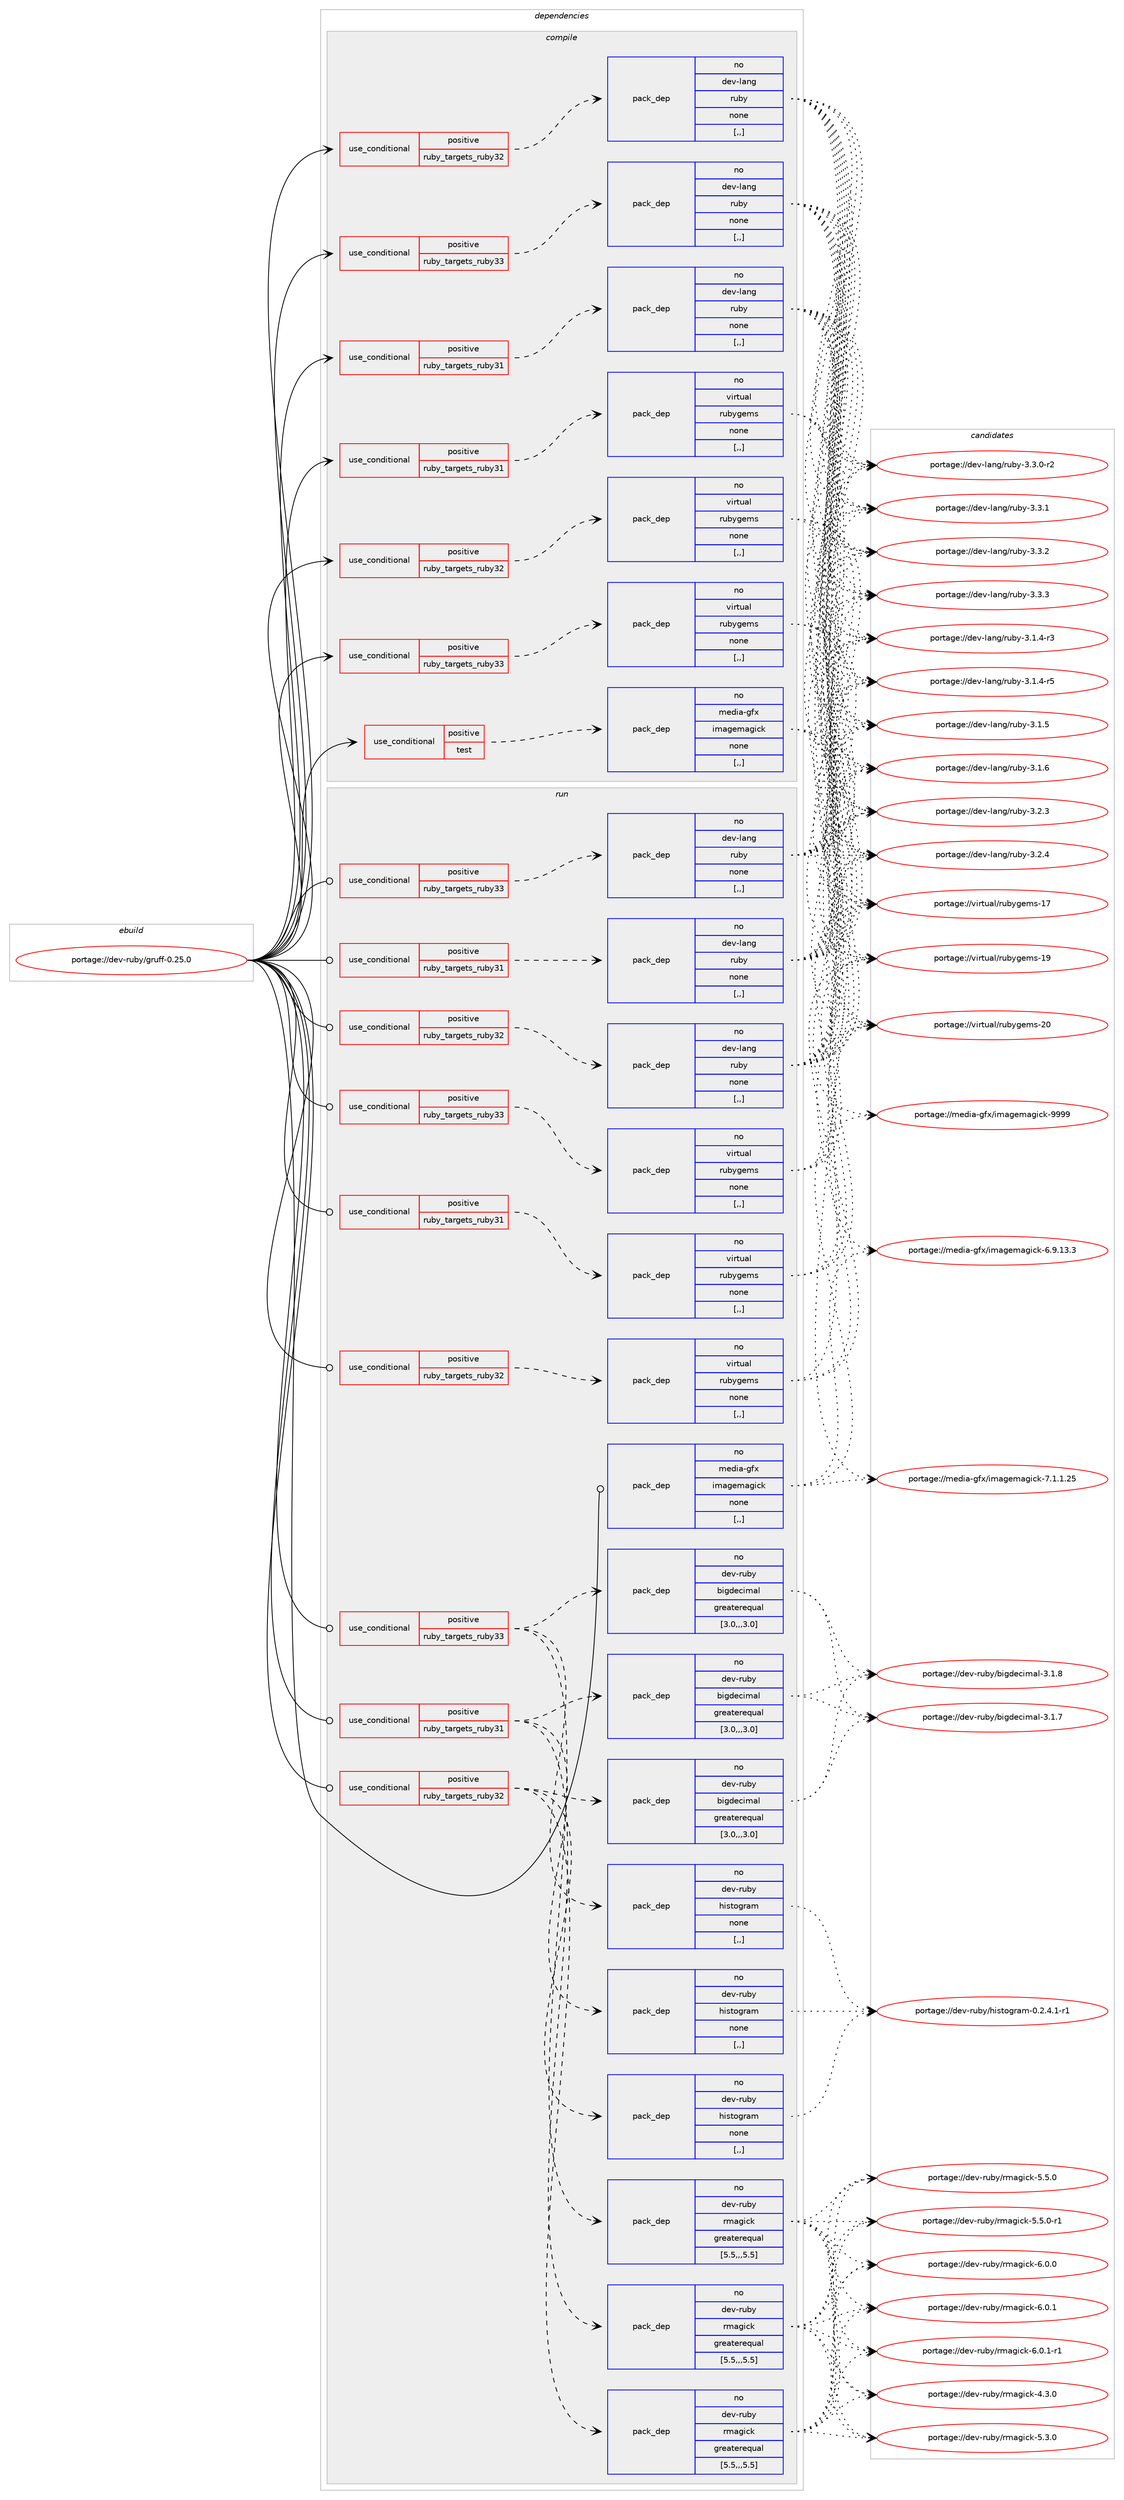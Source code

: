 digraph prolog {

# *************
# Graph options
# *************

newrank=true;
concentrate=true;
compound=true;
graph [rankdir=LR,fontname=Helvetica,fontsize=10,ranksep=1.5];#, ranksep=2.5, nodesep=0.2];
edge  [arrowhead=vee];
node  [fontname=Helvetica,fontsize=10];

# **********
# The ebuild
# **********

subgraph cluster_leftcol {
color=gray;
rank=same;
label=<<i>ebuild</i>>;
id [label="portage://dev-ruby/gruff-0.25.0", color=red, width=4, href="../dev-ruby/gruff-0.25.0.svg"];
}

# ****************
# The dependencies
# ****************

subgraph cluster_midcol {
color=gray;
label=<<i>dependencies</i>>;
subgraph cluster_compile {
fillcolor="#eeeeee";
style=filled;
label=<<i>compile</i>>;
subgraph cond47220 {
dependency181483 [label=<<TABLE BORDER="0" CELLBORDER="1" CELLSPACING="0" CELLPADDING="4"><TR><TD ROWSPAN="3" CELLPADDING="10">use_conditional</TD></TR><TR><TD>positive</TD></TR><TR><TD>ruby_targets_ruby31</TD></TR></TABLE>>, shape=none, color=red];
subgraph pack132966 {
dependency181484 [label=<<TABLE BORDER="0" CELLBORDER="1" CELLSPACING="0" CELLPADDING="4" WIDTH="220"><TR><TD ROWSPAN="6" CELLPADDING="30">pack_dep</TD></TR><TR><TD WIDTH="110">no</TD></TR><TR><TD>dev-lang</TD></TR><TR><TD>ruby</TD></TR><TR><TD>none</TD></TR><TR><TD>[,,]</TD></TR></TABLE>>, shape=none, color=blue];
}
dependency181483:e -> dependency181484:w [weight=20,style="dashed",arrowhead="vee"];
}
id:e -> dependency181483:w [weight=20,style="solid",arrowhead="vee"];
subgraph cond47221 {
dependency181485 [label=<<TABLE BORDER="0" CELLBORDER="1" CELLSPACING="0" CELLPADDING="4"><TR><TD ROWSPAN="3" CELLPADDING="10">use_conditional</TD></TR><TR><TD>positive</TD></TR><TR><TD>ruby_targets_ruby31</TD></TR></TABLE>>, shape=none, color=red];
subgraph pack132967 {
dependency181486 [label=<<TABLE BORDER="0" CELLBORDER="1" CELLSPACING="0" CELLPADDING="4" WIDTH="220"><TR><TD ROWSPAN="6" CELLPADDING="30">pack_dep</TD></TR><TR><TD WIDTH="110">no</TD></TR><TR><TD>virtual</TD></TR><TR><TD>rubygems</TD></TR><TR><TD>none</TD></TR><TR><TD>[,,]</TD></TR></TABLE>>, shape=none, color=blue];
}
dependency181485:e -> dependency181486:w [weight=20,style="dashed",arrowhead="vee"];
}
id:e -> dependency181485:w [weight=20,style="solid",arrowhead="vee"];
subgraph cond47222 {
dependency181487 [label=<<TABLE BORDER="0" CELLBORDER="1" CELLSPACING="0" CELLPADDING="4"><TR><TD ROWSPAN="3" CELLPADDING="10">use_conditional</TD></TR><TR><TD>positive</TD></TR><TR><TD>ruby_targets_ruby32</TD></TR></TABLE>>, shape=none, color=red];
subgraph pack132968 {
dependency181488 [label=<<TABLE BORDER="0" CELLBORDER="1" CELLSPACING="0" CELLPADDING="4" WIDTH="220"><TR><TD ROWSPAN="6" CELLPADDING="30">pack_dep</TD></TR><TR><TD WIDTH="110">no</TD></TR><TR><TD>dev-lang</TD></TR><TR><TD>ruby</TD></TR><TR><TD>none</TD></TR><TR><TD>[,,]</TD></TR></TABLE>>, shape=none, color=blue];
}
dependency181487:e -> dependency181488:w [weight=20,style="dashed",arrowhead="vee"];
}
id:e -> dependency181487:w [weight=20,style="solid",arrowhead="vee"];
subgraph cond47223 {
dependency181489 [label=<<TABLE BORDER="0" CELLBORDER="1" CELLSPACING="0" CELLPADDING="4"><TR><TD ROWSPAN="3" CELLPADDING="10">use_conditional</TD></TR><TR><TD>positive</TD></TR><TR><TD>ruby_targets_ruby32</TD></TR></TABLE>>, shape=none, color=red];
subgraph pack132969 {
dependency181490 [label=<<TABLE BORDER="0" CELLBORDER="1" CELLSPACING="0" CELLPADDING="4" WIDTH="220"><TR><TD ROWSPAN="6" CELLPADDING="30">pack_dep</TD></TR><TR><TD WIDTH="110">no</TD></TR><TR><TD>virtual</TD></TR><TR><TD>rubygems</TD></TR><TR><TD>none</TD></TR><TR><TD>[,,]</TD></TR></TABLE>>, shape=none, color=blue];
}
dependency181489:e -> dependency181490:w [weight=20,style="dashed",arrowhead="vee"];
}
id:e -> dependency181489:w [weight=20,style="solid",arrowhead="vee"];
subgraph cond47224 {
dependency181491 [label=<<TABLE BORDER="0" CELLBORDER="1" CELLSPACING="0" CELLPADDING="4"><TR><TD ROWSPAN="3" CELLPADDING="10">use_conditional</TD></TR><TR><TD>positive</TD></TR><TR><TD>ruby_targets_ruby33</TD></TR></TABLE>>, shape=none, color=red];
subgraph pack132970 {
dependency181492 [label=<<TABLE BORDER="0" CELLBORDER="1" CELLSPACING="0" CELLPADDING="4" WIDTH="220"><TR><TD ROWSPAN="6" CELLPADDING="30">pack_dep</TD></TR><TR><TD WIDTH="110">no</TD></TR><TR><TD>dev-lang</TD></TR><TR><TD>ruby</TD></TR><TR><TD>none</TD></TR><TR><TD>[,,]</TD></TR></TABLE>>, shape=none, color=blue];
}
dependency181491:e -> dependency181492:w [weight=20,style="dashed",arrowhead="vee"];
}
id:e -> dependency181491:w [weight=20,style="solid",arrowhead="vee"];
subgraph cond47225 {
dependency181493 [label=<<TABLE BORDER="0" CELLBORDER="1" CELLSPACING="0" CELLPADDING="4"><TR><TD ROWSPAN="3" CELLPADDING="10">use_conditional</TD></TR><TR><TD>positive</TD></TR><TR><TD>ruby_targets_ruby33</TD></TR></TABLE>>, shape=none, color=red];
subgraph pack132971 {
dependency181494 [label=<<TABLE BORDER="0" CELLBORDER="1" CELLSPACING="0" CELLPADDING="4" WIDTH="220"><TR><TD ROWSPAN="6" CELLPADDING="30">pack_dep</TD></TR><TR><TD WIDTH="110">no</TD></TR><TR><TD>virtual</TD></TR><TR><TD>rubygems</TD></TR><TR><TD>none</TD></TR><TR><TD>[,,]</TD></TR></TABLE>>, shape=none, color=blue];
}
dependency181493:e -> dependency181494:w [weight=20,style="dashed",arrowhead="vee"];
}
id:e -> dependency181493:w [weight=20,style="solid",arrowhead="vee"];
subgraph cond47226 {
dependency181495 [label=<<TABLE BORDER="0" CELLBORDER="1" CELLSPACING="0" CELLPADDING="4"><TR><TD ROWSPAN="3" CELLPADDING="10">use_conditional</TD></TR><TR><TD>positive</TD></TR><TR><TD>test</TD></TR></TABLE>>, shape=none, color=red];
subgraph pack132972 {
dependency181496 [label=<<TABLE BORDER="0" CELLBORDER="1" CELLSPACING="0" CELLPADDING="4" WIDTH="220"><TR><TD ROWSPAN="6" CELLPADDING="30">pack_dep</TD></TR><TR><TD WIDTH="110">no</TD></TR><TR><TD>media-gfx</TD></TR><TR><TD>imagemagick</TD></TR><TR><TD>none</TD></TR><TR><TD>[,,]</TD></TR></TABLE>>, shape=none, color=blue];
}
dependency181495:e -> dependency181496:w [weight=20,style="dashed",arrowhead="vee"];
}
id:e -> dependency181495:w [weight=20,style="solid",arrowhead="vee"];
}
subgraph cluster_compileandrun {
fillcolor="#eeeeee";
style=filled;
label=<<i>compile and run</i>>;
}
subgraph cluster_run {
fillcolor="#eeeeee";
style=filled;
label=<<i>run</i>>;
subgraph cond47227 {
dependency181497 [label=<<TABLE BORDER="0" CELLBORDER="1" CELLSPACING="0" CELLPADDING="4"><TR><TD ROWSPAN="3" CELLPADDING="10">use_conditional</TD></TR><TR><TD>positive</TD></TR><TR><TD>ruby_targets_ruby31</TD></TR></TABLE>>, shape=none, color=red];
subgraph pack132973 {
dependency181498 [label=<<TABLE BORDER="0" CELLBORDER="1" CELLSPACING="0" CELLPADDING="4" WIDTH="220"><TR><TD ROWSPAN="6" CELLPADDING="30">pack_dep</TD></TR><TR><TD WIDTH="110">no</TD></TR><TR><TD>dev-lang</TD></TR><TR><TD>ruby</TD></TR><TR><TD>none</TD></TR><TR><TD>[,,]</TD></TR></TABLE>>, shape=none, color=blue];
}
dependency181497:e -> dependency181498:w [weight=20,style="dashed",arrowhead="vee"];
}
id:e -> dependency181497:w [weight=20,style="solid",arrowhead="odot"];
subgraph cond47228 {
dependency181499 [label=<<TABLE BORDER="0" CELLBORDER="1" CELLSPACING="0" CELLPADDING="4"><TR><TD ROWSPAN="3" CELLPADDING="10">use_conditional</TD></TR><TR><TD>positive</TD></TR><TR><TD>ruby_targets_ruby31</TD></TR></TABLE>>, shape=none, color=red];
subgraph pack132974 {
dependency181500 [label=<<TABLE BORDER="0" CELLBORDER="1" CELLSPACING="0" CELLPADDING="4" WIDTH="220"><TR><TD ROWSPAN="6" CELLPADDING="30">pack_dep</TD></TR><TR><TD WIDTH="110">no</TD></TR><TR><TD>dev-ruby</TD></TR><TR><TD>bigdecimal</TD></TR><TR><TD>greaterequal</TD></TR><TR><TD>[3.0,,,3.0]</TD></TR></TABLE>>, shape=none, color=blue];
}
dependency181499:e -> dependency181500:w [weight=20,style="dashed",arrowhead="vee"];
subgraph pack132975 {
dependency181501 [label=<<TABLE BORDER="0" CELLBORDER="1" CELLSPACING="0" CELLPADDING="4" WIDTH="220"><TR><TD ROWSPAN="6" CELLPADDING="30">pack_dep</TD></TR><TR><TD WIDTH="110">no</TD></TR><TR><TD>dev-ruby</TD></TR><TR><TD>histogram</TD></TR><TR><TD>none</TD></TR><TR><TD>[,,]</TD></TR></TABLE>>, shape=none, color=blue];
}
dependency181499:e -> dependency181501:w [weight=20,style="dashed",arrowhead="vee"];
subgraph pack132976 {
dependency181502 [label=<<TABLE BORDER="0" CELLBORDER="1" CELLSPACING="0" CELLPADDING="4" WIDTH="220"><TR><TD ROWSPAN="6" CELLPADDING="30">pack_dep</TD></TR><TR><TD WIDTH="110">no</TD></TR><TR><TD>dev-ruby</TD></TR><TR><TD>rmagick</TD></TR><TR><TD>greaterequal</TD></TR><TR><TD>[5.5,,,5.5]</TD></TR></TABLE>>, shape=none, color=blue];
}
dependency181499:e -> dependency181502:w [weight=20,style="dashed",arrowhead="vee"];
}
id:e -> dependency181499:w [weight=20,style="solid",arrowhead="odot"];
subgraph cond47229 {
dependency181503 [label=<<TABLE BORDER="0" CELLBORDER="1" CELLSPACING="0" CELLPADDING="4"><TR><TD ROWSPAN="3" CELLPADDING="10">use_conditional</TD></TR><TR><TD>positive</TD></TR><TR><TD>ruby_targets_ruby31</TD></TR></TABLE>>, shape=none, color=red];
subgraph pack132977 {
dependency181504 [label=<<TABLE BORDER="0" CELLBORDER="1" CELLSPACING="0" CELLPADDING="4" WIDTH="220"><TR><TD ROWSPAN="6" CELLPADDING="30">pack_dep</TD></TR><TR><TD WIDTH="110">no</TD></TR><TR><TD>virtual</TD></TR><TR><TD>rubygems</TD></TR><TR><TD>none</TD></TR><TR><TD>[,,]</TD></TR></TABLE>>, shape=none, color=blue];
}
dependency181503:e -> dependency181504:w [weight=20,style="dashed",arrowhead="vee"];
}
id:e -> dependency181503:w [weight=20,style="solid",arrowhead="odot"];
subgraph cond47230 {
dependency181505 [label=<<TABLE BORDER="0" CELLBORDER="1" CELLSPACING="0" CELLPADDING="4"><TR><TD ROWSPAN="3" CELLPADDING="10">use_conditional</TD></TR><TR><TD>positive</TD></TR><TR><TD>ruby_targets_ruby32</TD></TR></TABLE>>, shape=none, color=red];
subgraph pack132978 {
dependency181506 [label=<<TABLE BORDER="0" CELLBORDER="1" CELLSPACING="0" CELLPADDING="4" WIDTH="220"><TR><TD ROWSPAN="6" CELLPADDING="30">pack_dep</TD></TR><TR><TD WIDTH="110">no</TD></TR><TR><TD>dev-lang</TD></TR><TR><TD>ruby</TD></TR><TR><TD>none</TD></TR><TR><TD>[,,]</TD></TR></TABLE>>, shape=none, color=blue];
}
dependency181505:e -> dependency181506:w [weight=20,style="dashed",arrowhead="vee"];
}
id:e -> dependency181505:w [weight=20,style="solid",arrowhead="odot"];
subgraph cond47231 {
dependency181507 [label=<<TABLE BORDER="0" CELLBORDER="1" CELLSPACING="0" CELLPADDING="4"><TR><TD ROWSPAN="3" CELLPADDING="10">use_conditional</TD></TR><TR><TD>positive</TD></TR><TR><TD>ruby_targets_ruby32</TD></TR></TABLE>>, shape=none, color=red];
subgraph pack132979 {
dependency181508 [label=<<TABLE BORDER="0" CELLBORDER="1" CELLSPACING="0" CELLPADDING="4" WIDTH="220"><TR><TD ROWSPAN="6" CELLPADDING="30">pack_dep</TD></TR><TR><TD WIDTH="110">no</TD></TR><TR><TD>dev-ruby</TD></TR><TR><TD>bigdecimal</TD></TR><TR><TD>greaterequal</TD></TR><TR><TD>[3.0,,,3.0]</TD></TR></TABLE>>, shape=none, color=blue];
}
dependency181507:e -> dependency181508:w [weight=20,style="dashed",arrowhead="vee"];
subgraph pack132980 {
dependency181509 [label=<<TABLE BORDER="0" CELLBORDER="1" CELLSPACING="0" CELLPADDING="4" WIDTH="220"><TR><TD ROWSPAN="6" CELLPADDING="30">pack_dep</TD></TR><TR><TD WIDTH="110">no</TD></TR><TR><TD>dev-ruby</TD></TR><TR><TD>histogram</TD></TR><TR><TD>none</TD></TR><TR><TD>[,,]</TD></TR></TABLE>>, shape=none, color=blue];
}
dependency181507:e -> dependency181509:w [weight=20,style="dashed",arrowhead="vee"];
subgraph pack132981 {
dependency181510 [label=<<TABLE BORDER="0" CELLBORDER="1" CELLSPACING="0" CELLPADDING="4" WIDTH="220"><TR><TD ROWSPAN="6" CELLPADDING="30">pack_dep</TD></TR><TR><TD WIDTH="110">no</TD></TR><TR><TD>dev-ruby</TD></TR><TR><TD>rmagick</TD></TR><TR><TD>greaterequal</TD></TR><TR><TD>[5.5,,,5.5]</TD></TR></TABLE>>, shape=none, color=blue];
}
dependency181507:e -> dependency181510:w [weight=20,style="dashed",arrowhead="vee"];
}
id:e -> dependency181507:w [weight=20,style="solid",arrowhead="odot"];
subgraph cond47232 {
dependency181511 [label=<<TABLE BORDER="0" CELLBORDER="1" CELLSPACING="0" CELLPADDING="4"><TR><TD ROWSPAN="3" CELLPADDING="10">use_conditional</TD></TR><TR><TD>positive</TD></TR><TR><TD>ruby_targets_ruby32</TD></TR></TABLE>>, shape=none, color=red];
subgraph pack132982 {
dependency181512 [label=<<TABLE BORDER="0" CELLBORDER="1" CELLSPACING="0" CELLPADDING="4" WIDTH="220"><TR><TD ROWSPAN="6" CELLPADDING="30">pack_dep</TD></TR><TR><TD WIDTH="110">no</TD></TR><TR><TD>virtual</TD></TR><TR><TD>rubygems</TD></TR><TR><TD>none</TD></TR><TR><TD>[,,]</TD></TR></TABLE>>, shape=none, color=blue];
}
dependency181511:e -> dependency181512:w [weight=20,style="dashed",arrowhead="vee"];
}
id:e -> dependency181511:w [weight=20,style="solid",arrowhead="odot"];
subgraph cond47233 {
dependency181513 [label=<<TABLE BORDER="0" CELLBORDER="1" CELLSPACING="0" CELLPADDING="4"><TR><TD ROWSPAN="3" CELLPADDING="10">use_conditional</TD></TR><TR><TD>positive</TD></TR><TR><TD>ruby_targets_ruby33</TD></TR></TABLE>>, shape=none, color=red];
subgraph pack132983 {
dependency181514 [label=<<TABLE BORDER="0" CELLBORDER="1" CELLSPACING="0" CELLPADDING="4" WIDTH="220"><TR><TD ROWSPAN="6" CELLPADDING="30">pack_dep</TD></TR><TR><TD WIDTH="110">no</TD></TR><TR><TD>dev-lang</TD></TR><TR><TD>ruby</TD></TR><TR><TD>none</TD></TR><TR><TD>[,,]</TD></TR></TABLE>>, shape=none, color=blue];
}
dependency181513:e -> dependency181514:w [weight=20,style="dashed",arrowhead="vee"];
}
id:e -> dependency181513:w [weight=20,style="solid",arrowhead="odot"];
subgraph cond47234 {
dependency181515 [label=<<TABLE BORDER="0" CELLBORDER="1" CELLSPACING="0" CELLPADDING="4"><TR><TD ROWSPAN="3" CELLPADDING="10">use_conditional</TD></TR><TR><TD>positive</TD></TR><TR><TD>ruby_targets_ruby33</TD></TR></TABLE>>, shape=none, color=red];
subgraph pack132984 {
dependency181516 [label=<<TABLE BORDER="0" CELLBORDER="1" CELLSPACING="0" CELLPADDING="4" WIDTH="220"><TR><TD ROWSPAN="6" CELLPADDING="30">pack_dep</TD></TR><TR><TD WIDTH="110">no</TD></TR><TR><TD>dev-ruby</TD></TR><TR><TD>bigdecimal</TD></TR><TR><TD>greaterequal</TD></TR><TR><TD>[3.0,,,3.0]</TD></TR></TABLE>>, shape=none, color=blue];
}
dependency181515:e -> dependency181516:w [weight=20,style="dashed",arrowhead="vee"];
subgraph pack132985 {
dependency181517 [label=<<TABLE BORDER="0" CELLBORDER="1" CELLSPACING="0" CELLPADDING="4" WIDTH="220"><TR><TD ROWSPAN="6" CELLPADDING="30">pack_dep</TD></TR><TR><TD WIDTH="110">no</TD></TR><TR><TD>dev-ruby</TD></TR><TR><TD>histogram</TD></TR><TR><TD>none</TD></TR><TR><TD>[,,]</TD></TR></TABLE>>, shape=none, color=blue];
}
dependency181515:e -> dependency181517:w [weight=20,style="dashed",arrowhead="vee"];
subgraph pack132986 {
dependency181518 [label=<<TABLE BORDER="0" CELLBORDER="1" CELLSPACING="0" CELLPADDING="4" WIDTH="220"><TR><TD ROWSPAN="6" CELLPADDING="30">pack_dep</TD></TR><TR><TD WIDTH="110">no</TD></TR><TR><TD>dev-ruby</TD></TR><TR><TD>rmagick</TD></TR><TR><TD>greaterequal</TD></TR><TR><TD>[5.5,,,5.5]</TD></TR></TABLE>>, shape=none, color=blue];
}
dependency181515:e -> dependency181518:w [weight=20,style="dashed",arrowhead="vee"];
}
id:e -> dependency181515:w [weight=20,style="solid",arrowhead="odot"];
subgraph cond47235 {
dependency181519 [label=<<TABLE BORDER="0" CELLBORDER="1" CELLSPACING="0" CELLPADDING="4"><TR><TD ROWSPAN="3" CELLPADDING="10">use_conditional</TD></TR><TR><TD>positive</TD></TR><TR><TD>ruby_targets_ruby33</TD></TR></TABLE>>, shape=none, color=red];
subgraph pack132987 {
dependency181520 [label=<<TABLE BORDER="0" CELLBORDER="1" CELLSPACING="0" CELLPADDING="4" WIDTH="220"><TR><TD ROWSPAN="6" CELLPADDING="30">pack_dep</TD></TR><TR><TD WIDTH="110">no</TD></TR><TR><TD>virtual</TD></TR><TR><TD>rubygems</TD></TR><TR><TD>none</TD></TR><TR><TD>[,,]</TD></TR></TABLE>>, shape=none, color=blue];
}
dependency181519:e -> dependency181520:w [weight=20,style="dashed",arrowhead="vee"];
}
id:e -> dependency181519:w [weight=20,style="solid",arrowhead="odot"];
subgraph pack132988 {
dependency181521 [label=<<TABLE BORDER="0" CELLBORDER="1" CELLSPACING="0" CELLPADDING="4" WIDTH="220"><TR><TD ROWSPAN="6" CELLPADDING="30">pack_dep</TD></TR><TR><TD WIDTH="110">no</TD></TR><TR><TD>media-gfx</TD></TR><TR><TD>imagemagick</TD></TR><TR><TD>none</TD></TR><TR><TD>[,,]</TD></TR></TABLE>>, shape=none, color=blue];
}
id:e -> dependency181521:w [weight=20,style="solid",arrowhead="odot"];
}
}

# **************
# The candidates
# **************

subgraph cluster_choices {
rank=same;
color=gray;
label=<<i>candidates</i>>;

subgraph choice132966 {
color=black;
nodesep=1;
choice100101118451089711010347114117981214551464946524511451 [label="portage://dev-lang/ruby-3.1.4-r3", color=red, width=4,href="../dev-lang/ruby-3.1.4-r3.svg"];
choice100101118451089711010347114117981214551464946524511453 [label="portage://dev-lang/ruby-3.1.4-r5", color=red, width=4,href="../dev-lang/ruby-3.1.4-r5.svg"];
choice10010111845108971101034711411798121455146494653 [label="portage://dev-lang/ruby-3.1.5", color=red, width=4,href="../dev-lang/ruby-3.1.5.svg"];
choice10010111845108971101034711411798121455146494654 [label="portage://dev-lang/ruby-3.1.6", color=red, width=4,href="../dev-lang/ruby-3.1.6.svg"];
choice10010111845108971101034711411798121455146504651 [label="portage://dev-lang/ruby-3.2.3", color=red, width=4,href="../dev-lang/ruby-3.2.3.svg"];
choice10010111845108971101034711411798121455146504652 [label="portage://dev-lang/ruby-3.2.4", color=red, width=4,href="../dev-lang/ruby-3.2.4.svg"];
choice100101118451089711010347114117981214551465146484511450 [label="portage://dev-lang/ruby-3.3.0-r2", color=red, width=4,href="../dev-lang/ruby-3.3.0-r2.svg"];
choice10010111845108971101034711411798121455146514649 [label="portage://dev-lang/ruby-3.3.1", color=red, width=4,href="../dev-lang/ruby-3.3.1.svg"];
choice10010111845108971101034711411798121455146514650 [label="portage://dev-lang/ruby-3.3.2", color=red, width=4,href="../dev-lang/ruby-3.3.2.svg"];
choice10010111845108971101034711411798121455146514651 [label="portage://dev-lang/ruby-3.3.3", color=red, width=4,href="../dev-lang/ruby-3.3.3.svg"];
dependency181484:e -> choice100101118451089711010347114117981214551464946524511451:w [style=dotted,weight="100"];
dependency181484:e -> choice100101118451089711010347114117981214551464946524511453:w [style=dotted,weight="100"];
dependency181484:e -> choice10010111845108971101034711411798121455146494653:w [style=dotted,weight="100"];
dependency181484:e -> choice10010111845108971101034711411798121455146494654:w [style=dotted,weight="100"];
dependency181484:e -> choice10010111845108971101034711411798121455146504651:w [style=dotted,weight="100"];
dependency181484:e -> choice10010111845108971101034711411798121455146504652:w [style=dotted,weight="100"];
dependency181484:e -> choice100101118451089711010347114117981214551465146484511450:w [style=dotted,weight="100"];
dependency181484:e -> choice10010111845108971101034711411798121455146514649:w [style=dotted,weight="100"];
dependency181484:e -> choice10010111845108971101034711411798121455146514650:w [style=dotted,weight="100"];
dependency181484:e -> choice10010111845108971101034711411798121455146514651:w [style=dotted,weight="100"];
}
subgraph choice132967 {
color=black;
nodesep=1;
choice118105114116117971084711411798121103101109115454955 [label="portage://virtual/rubygems-17", color=red, width=4,href="../virtual/rubygems-17.svg"];
choice118105114116117971084711411798121103101109115454957 [label="portage://virtual/rubygems-19", color=red, width=4,href="../virtual/rubygems-19.svg"];
choice118105114116117971084711411798121103101109115455048 [label="portage://virtual/rubygems-20", color=red, width=4,href="../virtual/rubygems-20.svg"];
dependency181486:e -> choice118105114116117971084711411798121103101109115454955:w [style=dotted,weight="100"];
dependency181486:e -> choice118105114116117971084711411798121103101109115454957:w [style=dotted,weight="100"];
dependency181486:e -> choice118105114116117971084711411798121103101109115455048:w [style=dotted,weight="100"];
}
subgraph choice132968 {
color=black;
nodesep=1;
choice100101118451089711010347114117981214551464946524511451 [label="portage://dev-lang/ruby-3.1.4-r3", color=red, width=4,href="../dev-lang/ruby-3.1.4-r3.svg"];
choice100101118451089711010347114117981214551464946524511453 [label="portage://dev-lang/ruby-3.1.4-r5", color=red, width=4,href="../dev-lang/ruby-3.1.4-r5.svg"];
choice10010111845108971101034711411798121455146494653 [label="portage://dev-lang/ruby-3.1.5", color=red, width=4,href="../dev-lang/ruby-3.1.5.svg"];
choice10010111845108971101034711411798121455146494654 [label="portage://dev-lang/ruby-3.1.6", color=red, width=4,href="../dev-lang/ruby-3.1.6.svg"];
choice10010111845108971101034711411798121455146504651 [label="portage://dev-lang/ruby-3.2.3", color=red, width=4,href="../dev-lang/ruby-3.2.3.svg"];
choice10010111845108971101034711411798121455146504652 [label="portage://dev-lang/ruby-3.2.4", color=red, width=4,href="../dev-lang/ruby-3.2.4.svg"];
choice100101118451089711010347114117981214551465146484511450 [label="portage://dev-lang/ruby-3.3.0-r2", color=red, width=4,href="../dev-lang/ruby-3.3.0-r2.svg"];
choice10010111845108971101034711411798121455146514649 [label="portage://dev-lang/ruby-3.3.1", color=red, width=4,href="../dev-lang/ruby-3.3.1.svg"];
choice10010111845108971101034711411798121455146514650 [label="portage://dev-lang/ruby-3.3.2", color=red, width=4,href="../dev-lang/ruby-3.3.2.svg"];
choice10010111845108971101034711411798121455146514651 [label="portage://dev-lang/ruby-3.3.3", color=red, width=4,href="../dev-lang/ruby-3.3.3.svg"];
dependency181488:e -> choice100101118451089711010347114117981214551464946524511451:w [style=dotted,weight="100"];
dependency181488:e -> choice100101118451089711010347114117981214551464946524511453:w [style=dotted,weight="100"];
dependency181488:e -> choice10010111845108971101034711411798121455146494653:w [style=dotted,weight="100"];
dependency181488:e -> choice10010111845108971101034711411798121455146494654:w [style=dotted,weight="100"];
dependency181488:e -> choice10010111845108971101034711411798121455146504651:w [style=dotted,weight="100"];
dependency181488:e -> choice10010111845108971101034711411798121455146504652:w [style=dotted,weight="100"];
dependency181488:e -> choice100101118451089711010347114117981214551465146484511450:w [style=dotted,weight="100"];
dependency181488:e -> choice10010111845108971101034711411798121455146514649:w [style=dotted,weight="100"];
dependency181488:e -> choice10010111845108971101034711411798121455146514650:w [style=dotted,weight="100"];
dependency181488:e -> choice10010111845108971101034711411798121455146514651:w [style=dotted,weight="100"];
}
subgraph choice132969 {
color=black;
nodesep=1;
choice118105114116117971084711411798121103101109115454955 [label="portage://virtual/rubygems-17", color=red, width=4,href="../virtual/rubygems-17.svg"];
choice118105114116117971084711411798121103101109115454957 [label="portage://virtual/rubygems-19", color=red, width=4,href="../virtual/rubygems-19.svg"];
choice118105114116117971084711411798121103101109115455048 [label="portage://virtual/rubygems-20", color=red, width=4,href="../virtual/rubygems-20.svg"];
dependency181490:e -> choice118105114116117971084711411798121103101109115454955:w [style=dotted,weight="100"];
dependency181490:e -> choice118105114116117971084711411798121103101109115454957:w [style=dotted,weight="100"];
dependency181490:e -> choice118105114116117971084711411798121103101109115455048:w [style=dotted,weight="100"];
}
subgraph choice132970 {
color=black;
nodesep=1;
choice100101118451089711010347114117981214551464946524511451 [label="portage://dev-lang/ruby-3.1.4-r3", color=red, width=4,href="../dev-lang/ruby-3.1.4-r3.svg"];
choice100101118451089711010347114117981214551464946524511453 [label="portage://dev-lang/ruby-3.1.4-r5", color=red, width=4,href="../dev-lang/ruby-3.1.4-r5.svg"];
choice10010111845108971101034711411798121455146494653 [label="portage://dev-lang/ruby-3.1.5", color=red, width=4,href="../dev-lang/ruby-3.1.5.svg"];
choice10010111845108971101034711411798121455146494654 [label="portage://dev-lang/ruby-3.1.6", color=red, width=4,href="../dev-lang/ruby-3.1.6.svg"];
choice10010111845108971101034711411798121455146504651 [label="portage://dev-lang/ruby-3.2.3", color=red, width=4,href="../dev-lang/ruby-3.2.3.svg"];
choice10010111845108971101034711411798121455146504652 [label="portage://dev-lang/ruby-3.2.4", color=red, width=4,href="../dev-lang/ruby-3.2.4.svg"];
choice100101118451089711010347114117981214551465146484511450 [label="portage://dev-lang/ruby-3.3.0-r2", color=red, width=4,href="../dev-lang/ruby-3.3.0-r2.svg"];
choice10010111845108971101034711411798121455146514649 [label="portage://dev-lang/ruby-3.3.1", color=red, width=4,href="../dev-lang/ruby-3.3.1.svg"];
choice10010111845108971101034711411798121455146514650 [label="portage://dev-lang/ruby-3.3.2", color=red, width=4,href="../dev-lang/ruby-3.3.2.svg"];
choice10010111845108971101034711411798121455146514651 [label="portage://dev-lang/ruby-3.3.3", color=red, width=4,href="../dev-lang/ruby-3.3.3.svg"];
dependency181492:e -> choice100101118451089711010347114117981214551464946524511451:w [style=dotted,weight="100"];
dependency181492:e -> choice100101118451089711010347114117981214551464946524511453:w [style=dotted,weight="100"];
dependency181492:e -> choice10010111845108971101034711411798121455146494653:w [style=dotted,weight="100"];
dependency181492:e -> choice10010111845108971101034711411798121455146494654:w [style=dotted,weight="100"];
dependency181492:e -> choice10010111845108971101034711411798121455146504651:w [style=dotted,weight="100"];
dependency181492:e -> choice10010111845108971101034711411798121455146504652:w [style=dotted,weight="100"];
dependency181492:e -> choice100101118451089711010347114117981214551465146484511450:w [style=dotted,weight="100"];
dependency181492:e -> choice10010111845108971101034711411798121455146514649:w [style=dotted,weight="100"];
dependency181492:e -> choice10010111845108971101034711411798121455146514650:w [style=dotted,weight="100"];
dependency181492:e -> choice10010111845108971101034711411798121455146514651:w [style=dotted,weight="100"];
}
subgraph choice132971 {
color=black;
nodesep=1;
choice118105114116117971084711411798121103101109115454955 [label="portage://virtual/rubygems-17", color=red, width=4,href="../virtual/rubygems-17.svg"];
choice118105114116117971084711411798121103101109115454957 [label="portage://virtual/rubygems-19", color=red, width=4,href="../virtual/rubygems-19.svg"];
choice118105114116117971084711411798121103101109115455048 [label="portage://virtual/rubygems-20", color=red, width=4,href="../virtual/rubygems-20.svg"];
dependency181494:e -> choice118105114116117971084711411798121103101109115454955:w [style=dotted,weight="100"];
dependency181494:e -> choice118105114116117971084711411798121103101109115454957:w [style=dotted,weight="100"];
dependency181494:e -> choice118105114116117971084711411798121103101109115455048:w [style=dotted,weight="100"];
}
subgraph choice132972 {
color=black;
nodesep=1;
choice109101100105974510310212047105109971031011099710310599107455446574649514651 [label="portage://media-gfx/imagemagick-6.9.13.3", color=red, width=4,href="../media-gfx/imagemagick-6.9.13.3.svg"];
choice109101100105974510310212047105109971031011099710310599107455546494649465053 [label="portage://media-gfx/imagemagick-7.1.1.25", color=red, width=4,href="../media-gfx/imagemagick-7.1.1.25.svg"];
choice1091011001059745103102120471051099710310110997103105991074557575757 [label="portage://media-gfx/imagemagick-9999", color=red, width=4,href="../media-gfx/imagemagick-9999.svg"];
dependency181496:e -> choice109101100105974510310212047105109971031011099710310599107455446574649514651:w [style=dotted,weight="100"];
dependency181496:e -> choice109101100105974510310212047105109971031011099710310599107455546494649465053:w [style=dotted,weight="100"];
dependency181496:e -> choice1091011001059745103102120471051099710310110997103105991074557575757:w [style=dotted,weight="100"];
}
subgraph choice132973 {
color=black;
nodesep=1;
choice100101118451089711010347114117981214551464946524511451 [label="portage://dev-lang/ruby-3.1.4-r3", color=red, width=4,href="../dev-lang/ruby-3.1.4-r3.svg"];
choice100101118451089711010347114117981214551464946524511453 [label="portage://dev-lang/ruby-3.1.4-r5", color=red, width=4,href="../dev-lang/ruby-3.1.4-r5.svg"];
choice10010111845108971101034711411798121455146494653 [label="portage://dev-lang/ruby-3.1.5", color=red, width=4,href="../dev-lang/ruby-3.1.5.svg"];
choice10010111845108971101034711411798121455146494654 [label="portage://dev-lang/ruby-3.1.6", color=red, width=4,href="../dev-lang/ruby-3.1.6.svg"];
choice10010111845108971101034711411798121455146504651 [label="portage://dev-lang/ruby-3.2.3", color=red, width=4,href="../dev-lang/ruby-3.2.3.svg"];
choice10010111845108971101034711411798121455146504652 [label="portage://dev-lang/ruby-3.2.4", color=red, width=4,href="../dev-lang/ruby-3.2.4.svg"];
choice100101118451089711010347114117981214551465146484511450 [label="portage://dev-lang/ruby-3.3.0-r2", color=red, width=4,href="../dev-lang/ruby-3.3.0-r2.svg"];
choice10010111845108971101034711411798121455146514649 [label="portage://dev-lang/ruby-3.3.1", color=red, width=4,href="../dev-lang/ruby-3.3.1.svg"];
choice10010111845108971101034711411798121455146514650 [label="portage://dev-lang/ruby-3.3.2", color=red, width=4,href="../dev-lang/ruby-3.3.2.svg"];
choice10010111845108971101034711411798121455146514651 [label="portage://dev-lang/ruby-3.3.3", color=red, width=4,href="../dev-lang/ruby-3.3.3.svg"];
dependency181498:e -> choice100101118451089711010347114117981214551464946524511451:w [style=dotted,weight="100"];
dependency181498:e -> choice100101118451089711010347114117981214551464946524511453:w [style=dotted,weight="100"];
dependency181498:e -> choice10010111845108971101034711411798121455146494653:w [style=dotted,weight="100"];
dependency181498:e -> choice10010111845108971101034711411798121455146494654:w [style=dotted,weight="100"];
dependency181498:e -> choice10010111845108971101034711411798121455146504651:w [style=dotted,weight="100"];
dependency181498:e -> choice10010111845108971101034711411798121455146504652:w [style=dotted,weight="100"];
dependency181498:e -> choice100101118451089711010347114117981214551465146484511450:w [style=dotted,weight="100"];
dependency181498:e -> choice10010111845108971101034711411798121455146514649:w [style=dotted,weight="100"];
dependency181498:e -> choice10010111845108971101034711411798121455146514650:w [style=dotted,weight="100"];
dependency181498:e -> choice10010111845108971101034711411798121455146514651:w [style=dotted,weight="100"];
}
subgraph choice132974 {
color=black;
nodesep=1;
choice100101118451141179812147981051031001019910510997108455146494655 [label="portage://dev-ruby/bigdecimal-3.1.7", color=red, width=4,href="../dev-ruby/bigdecimal-3.1.7.svg"];
choice100101118451141179812147981051031001019910510997108455146494656 [label="portage://dev-ruby/bigdecimal-3.1.8", color=red, width=4,href="../dev-ruby/bigdecimal-3.1.8.svg"];
dependency181500:e -> choice100101118451141179812147981051031001019910510997108455146494655:w [style=dotted,weight="100"];
dependency181500:e -> choice100101118451141179812147981051031001019910510997108455146494656:w [style=dotted,weight="100"];
}
subgraph choice132975 {
color=black;
nodesep=1;
choice1001011184511411798121471041051151161111031149710945484650465246494511449 [label="portage://dev-ruby/histogram-0.2.4.1-r1", color=red, width=4,href="../dev-ruby/histogram-0.2.4.1-r1.svg"];
dependency181501:e -> choice1001011184511411798121471041051151161111031149710945484650465246494511449:w [style=dotted,weight="100"];
}
subgraph choice132976 {
color=black;
nodesep=1;
choice1001011184511411798121471141099710310599107455246514648 [label="portage://dev-ruby/rmagick-4.3.0", color=red, width=4,href="../dev-ruby/rmagick-4.3.0.svg"];
choice1001011184511411798121471141099710310599107455346514648 [label="portage://dev-ruby/rmagick-5.3.0", color=red, width=4,href="../dev-ruby/rmagick-5.3.0.svg"];
choice1001011184511411798121471141099710310599107455346534648 [label="portage://dev-ruby/rmagick-5.5.0", color=red, width=4,href="../dev-ruby/rmagick-5.5.0.svg"];
choice10010111845114117981214711410997103105991074553465346484511449 [label="portage://dev-ruby/rmagick-5.5.0-r1", color=red, width=4,href="../dev-ruby/rmagick-5.5.0-r1.svg"];
choice1001011184511411798121471141099710310599107455446484648 [label="portage://dev-ruby/rmagick-6.0.0", color=red, width=4,href="../dev-ruby/rmagick-6.0.0.svg"];
choice1001011184511411798121471141099710310599107455446484649 [label="portage://dev-ruby/rmagick-6.0.1", color=red, width=4,href="../dev-ruby/rmagick-6.0.1.svg"];
choice10010111845114117981214711410997103105991074554464846494511449 [label="portage://dev-ruby/rmagick-6.0.1-r1", color=red, width=4,href="../dev-ruby/rmagick-6.0.1-r1.svg"];
dependency181502:e -> choice1001011184511411798121471141099710310599107455246514648:w [style=dotted,weight="100"];
dependency181502:e -> choice1001011184511411798121471141099710310599107455346514648:w [style=dotted,weight="100"];
dependency181502:e -> choice1001011184511411798121471141099710310599107455346534648:w [style=dotted,weight="100"];
dependency181502:e -> choice10010111845114117981214711410997103105991074553465346484511449:w [style=dotted,weight="100"];
dependency181502:e -> choice1001011184511411798121471141099710310599107455446484648:w [style=dotted,weight="100"];
dependency181502:e -> choice1001011184511411798121471141099710310599107455446484649:w [style=dotted,weight="100"];
dependency181502:e -> choice10010111845114117981214711410997103105991074554464846494511449:w [style=dotted,weight="100"];
}
subgraph choice132977 {
color=black;
nodesep=1;
choice118105114116117971084711411798121103101109115454955 [label="portage://virtual/rubygems-17", color=red, width=4,href="../virtual/rubygems-17.svg"];
choice118105114116117971084711411798121103101109115454957 [label="portage://virtual/rubygems-19", color=red, width=4,href="../virtual/rubygems-19.svg"];
choice118105114116117971084711411798121103101109115455048 [label="portage://virtual/rubygems-20", color=red, width=4,href="../virtual/rubygems-20.svg"];
dependency181504:e -> choice118105114116117971084711411798121103101109115454955:w [style=dotted,weight="100"];
dependency181504:e -> choice118105114116117971084711411798121103101109115454957:w [style=dotted,weight="100"];
dependency181504:e -> choice118105114116117971084711411798121103101109115455048:w [style=dotted,weight="100"];
}
subgraph choice132978 {
color=black;
nodesep=1;
choice100101118451089711010347114117981214551464946524511451 [label="portage://dev-lang/ruby-3.1.4-r3", color=red, width=4,href="../dev-lang/ruby-3.1.4-r3.svg"];
choice100101118451089711010347114117981214551464946524511453 [label="portage://dev-lang/ruby-3.1.4-r5", color=red, width=4,href="../dev-lang/ruby-3.1.4-r5.svg"];
choice10010111845108971101034711411798121455146494653 [label="portage://dev-lang/ruby-3.1.5", color=red, width=4,href="../dev-lang/ruby-3.1.5.svg"];
choice10010111845108971101034711411798121455146494654 [label="portage://dev-lang/ruby-3.1.6", color=red, width=4,href="../dev-lang/ruby-3.1.6.svg"];
choice10010111845108971101034711411798121455146504651 [label="portage://dev-lang/ruby-3.2.3", color=red, width=4,href="../dev-lang/ruby-3.2.3.svg"];
choice10010111845108971101034711411798121455146504652 [label="portage://dev-lang/ruby-3.2.4", color=red, width=4,href="../dev-lang/ruby-3.2.4.svg"];
choice100101118451089711010347114117981214551465146484511450 [label="portage://dev-lang/ruby-3.3.0-r2", color=red, width=4,href="../dev-lang/ruby-3.3.0-r2.svg"];
choice10010111845108971101034711411798121455146514649 [label="portage://dev-lang/ruby-3.3.1", color=red, width=4,href="../dev-lang/ruby-3.3.1.svg"];
choice10010111845108971101034711411798121455146514650 [label="portage://dev-lang/ruby-3.3.2", color=red, width=4,href="../dev-lang/ruby-3.3.2.svg"];
choice10010111845108971101034711411798121455146514651 [label="portage://dev-lang/ruby-3.3.3", color=red, width=4,href="../dev-lang/ruby-3.3.3.svg"];
dependency181506:e -> choice100101118451089711010347114117981214551464946524511451:w [style=dotted,weight="100"];
dependency181506:e -> choice100101118451089711010347114117981214551464946524511453:w [style=dotted,weight="100"];
dependency181506:e -> choice10010111845108971101034711411798121455146494653:w [style=dotted,weight="100"];
dependency181506:e -> choice10010111845108971101034711411798121455146494654:w [style=dotted,weight="100"];
dependency181506:e -> choice10010111845108971101034711411798121455146504651:w [style=dotted,weight="100"];
dependency181506:e -> choice10010111845108971101034711411798121455146504652:w [style=dotted,weight="100"];
dependency181506:e -> choice100101118451089711010347114117981214551465146484511450:w [style=dotted,weight="100"];
dependency181506:e -> choice10010111845108971101034711411798121455146514649:w [style=dotted,weight="100"];
dependency181506:e -> choice10010111845108971101034711411798121455146514650:w [style=dotted,weight="100"];
dependency181506:e -> choice10010111845108971101034711411798121455146514651:w [style=dotted,weight="100"];
}
subgraph choice132979 {
color=black;
nodesep=1;
choice100101118451141179812147981051031001019910510997108455146494655 [label="portage://dev-ruby/bigdecimal-3.1.7", color=red, width=4,href="../dev-ruby/bigdecimal-3.1.7.svg"];
choice100101118451141179812147981051031001019910510997108455146494656 [label="portage://dev-ruby/bigdecimal-3.1.8", color=red, width=4,href="../dev-ruby/bigdecimal-3.1.8.svg"];
dependency181508:e -> choice100101118451141179812147981051031001019910510997108455146494655:w [style=dotted,weight="100"];
dependency181508:e -> choice100101118451141179812147981051031001019910510997108455146494656:w [style=dotted,weight="100"];
}
subgraph choice132980 {
color=black;
nodesep=1;
choice1001011184511411798121471041051151161111031149710945484650465246494511449 [label="portage://dev-ruby/histogram-0.2.4.1-r1", color=red, width=4,href="../dev-ruby/histogram-0.2.4.1-r1.svg"];
dependency181509:e -> choice1001011184511411798121471041051151161111031149710945484650465246494511449:w [style=dotted,weight="100"];
}
subgraph choice132981 {
color=black;
nodesep=1;
choice1001011184511411798121471141099710310599107455246514648 [label="portage://dev-ruby/rmagick-4.3.0", color=red, width=4,href="../dev-ruby/rmagick-4.3.0.svg"];
choice1001011184511411798121471141099710310599107455346514648 [label="portage://dev-ruby/rmagick-5.3.0", color=red, width=4,href="../dev-ruby/rmagick-5.3.0.svg"];
choice1001011184511411798121471141099710310599107455346534648 [label="portage://dev-ruby/rmagick-5.5.0", color=red, width=4,href="../dev-ruby/rmagick-5.5.0.svg"];
choice10010111845114117981214711410997103105991074553465346484511449 [label="portage://dev-ruby/rmagick-5.5.0-r1", color=red, width=4,href="../dev-ruby/rmagick-5.5.0-r1.svg"];
choice1001011184511411798121471141099710310599107455446484648 [label="portage://dev-ruby/rmagick-6.0.0", color=red, width=4,href="../dev-ruby/rmagick-6.0.0.svg"];
choice1001011184511411798121471141099710310599107455446484649 [label="portage://dev-ruby/rmagick-6.0.1", color=red, width=4,href="../dev-ruby/rmagick-6.0.1.svg"];
choice10010111845114117981214711410997103105991074554464846494511449 [label="portage://dev-ruby/rmagick-6.0.1-r1", color=red, width=4,href="../dev-ruby/rmagick-6.0.1-r1.svg"];
dependency181510:e -> choice1001011184511411798121471141099710310599107455246514648:w [style=dotted,weight="100"];
dependency181510:e -> choice1001011184511411798121471141099710310599107455346514648:w [style=dotted,weight="100"];
dependency181510:e -> choice1001011184511411798121471141099710310599107455346534648:w [style=dotted,weight="100"];
dependency181510:e -> choice10010111845114117981214711410997103105991074553465346484511449:w [style=dotted,weight="100"];
dependency181510:e -> choice1001011184511411798121471141099710310599107455446484648:w [style=dotted,weight="100"];
dependency181510:e -> choice1001011184511411798121471141099710310599107455446484649:w [style=dotted,weight="100"];
dependency181510:e -> choice10010111845114117981214711410997103105991074554464846494511449:w [style=dotted,weight="100"];
}
subgraph choice132982 {
color=black;
nodesep=1;
choice118105114116117971084711411798121103101109115454955 [label="portage://virtual/rubygems-17", color=red, width=4,href="../virtual/rubygems-17.svg"];
choice118105114116117971084711411798121103101109115454957 [label="portage://virtual/rubygems-19", color=red, width=4,href="../virtual/rubygems-19.svg"];
choice118105114116117971084711411798121103101109115455048 [label="portage://virtual/rubygems-20", color=red, width=4,href="../virtual/rubygems-20.svg"];
dependency181512:e -> choice118105114116117971084711411798121103101109115454955:w [style=dotted,weight="100"];
dependency181512:e -> choice118105114116117971084711411798121103101109115454957:w [style=dotted,weight="100"];
dependency181512:e -> choice118105114116117971084711411798121103101109115455048:w [style=dotted,weight="100"];
}
subgraph choice132983 {
color=black;
nodesep=1;
choice100101118451089711010347114117981214551464946524511451 [label="portage://dev-lang/ruby-3.1.4-r3", color=red, width=4,href="../dev-lang/ruby-3.1.4-r3.svg"];
choice100101118451089711010347114117981214551464946524511453 [label="portage://dev-lang/ruby-3.1.4-r5", color=red, width=4,href="../dev-lang/ruby-3.1.4-r5.svg"];
choice10010111845108971101034711411798121455146494653 [label="portage://dev-lang/ruby-3.1.5", color=red, width=4,href="../dev-lang/ruby-3.1.5.svg"];
choice10010111845108971101034711411798121455146494654 [label="portage://dev-lang/ruby-3.1.6", color=red, width=4,href="../dev-lang/ruby-3.1.6.svg"];
choice10010111845108971101034711411798121455146504651 [label="portage://dev-lang/ruby-3.2.3", color=red, width=4,href="../dev-lang/ruby-3.2.3.svg"];
choice10010111845108971101034711411798121455146504652 [label="portage://dev-lang/ruby-3.2.4", color=red, width=4,href="../dev-lang/ruby-3.2.4.svg"];
choice100101118451089711010347114117981214551465146484511450 [label="portage://dev-lang/ruby-3.3.0-r2", color=red, width=4,href="../dev-lang/ruby-3.3.0-r2.svg"];
choice10010111845108971101034711411798121455146514649 [label="portage://dev-lang/ruby-3.3.1", color=red, width=4,href="../dev-lang/ruby-3.3.1.svg"];
choice10010111845108971101034711411798121455146514650 [label="portage://dev-lang/ruby-3.3.2", color=red, width=4,href="../dev-lang/ruby-3.3.2.svg"];
choice10010111845108971101034711411798121455146514651 [label="portage://dev-lang/ruby-3.3.3", color=red, width=4,href="../dev-lang/ruby-3.3.3.svg"];
dependency181514:e -> choice100101118451089711010347114117981214551464946524511451:w [style=dotted,weight="100"];
dependency181514:e -> choice100101118451089711010347114117981214551464946524511453:w [style=dotted,weight="100"];
dependency181514:e -> choice10010111845108971101034711411798121455146494653:w [style=dotted,weight="100"];
dependency181514:e -> choice10010111845108971101034711411798121455146494654:w [style=dotted,weight="100"];
dependency181514:e -> choice10010111845108971101034711411798121455146504651:w [style=dotted,weight="100"];
dependency181514:e -> choice10010111845108971101034711411798121455146504652:w [style=dotted,weight="100"];
dependency181514:e -> choice100101118451089711010347114117981214551465146484511450:w [style=dotted,weight="100"];
dependency181514:e -> choice10010111845108971101034711411798121455146514649:w [style=dotted,weight="100"];
dependency181514:e -> choice10010111845108971101034711411798121455146514650:w [style=dotted,weight="100"];
dependency181514:e -> choice10010111845108971101034711411798121455146514651:w [style=dotted,weight="100"];
}
subgraph choice132984 {
color=black;
nodesep=1;
choice100101118451141179812147981051031001019910510997108455146494655 [label="portage://dev-ruby/bigdecimal-3.1.7", color=red, width=4,href="../dev-ruby/bigdecimal-3.1.7.svg"];
choice100101118451141179812147981051031001019910510997108455146494656 [label="portage://dev-ruby/bigdecimal-3.1.8", color=red, width=4,href="../dev-ruby/bigdecimal-3.1.8.svg"];
dependency181516:e -> choice100101118451141179812147981051031001019910510997108455146494655:w [style=dotted,weight="100"];
dependency181516:e -> choice100101118451141179812147981051031001019910510997108455146494656:w [style=dotted,weight="100"];
}
subgraph choice132985 {
color=black;
nodesep=1;
choice1001011184511411798121471041051151161111031149710945484650465246494511449 [label="portage://dev-ruby/histogram-0.2.4.1-r1", color=red, width=4,href="../dev-ruby/histogram-0.2.4.1-r1.svg"];
dependency181517:e -> choice1001011184511411798121471041051151161111031149710945484650465246494511449:w [style=dotted,weight="100"];
}
subgraph choice132986 {
color=black;
nodesep=1;
choice1001011184511411798121471141099710310599107455246514648 [label="portage://dev-ruby/rmagick-4.3.0", color=red, width=4,href="../dev-ruby/rmagick-4.3.0.svg"];
choice1001011184511411798121471141099710310599107455346514648 [label="portage://dev-ruby/rmagick-5.3.0", color=red, width=4,href="../dev-ruby/rmagick-5.3.0.svg"];
choice1001011184511411798121471141099710310599107455346534648 [label="portage://dev-ruby/rmagick-5.5.0", color=red, width=4,href="../dev-ruby/rmagick-5.5.0.svg"];
choice10010111845114117981214711410997103105991074553465346484511449 [label="portage://dev-ruby/rmagick-5.5.0-r1", color=red, width=4,href="../dev-ruby/rmagick-5.5.0-r1.svg"];
choice1001011184511411798121471141099710310599107455446484648 [label="portage://dev-ruby/rmagick-6.0.0", color=red, width=4,href="../dev-ruby/rmagick-6.0.0.svg"];
choice1001011184511411798121471141099710310599107455446484649 [label="portage://dev-ruby/rmagick-6.0.1", color=red, width=4,href="../dev-ruby/rmagick-6.0.1.svg"];
choice10010111845114117981214711410997103105991074554464846494511449 [label="portage://dev-ruby/rmagick-6.0.1-r1", color=red, width=4,href="../dev-ruby/rmagick-6.0.1-r1.svg"];
dependency181518:e -> choice1001011184511411798121471141099710310599107455246514648:w [style=dotted,weight="100"];
dependency181518:e -> choice1001011184511411798121471141099710310599107455346514648:w [style=dotted,weight="100"];
dependency181518:e -> choice1001011184511411798121471141099710310599107455346534648:w [style=dotted,weight="100"];
dependency181518:e -> choice10010111845114117981214711410997103105991074553465346484511449:w [style=dotted,weight="100"];
dependency181518:e -> choice1001011184511411798121471141099710310599107455446484648:w [style=dotted,weight="100"];
dependency181518:e -> choice1001011184511411798121471141099710310599107455446484649:w [style=dotted,weight="100"];
dependency181518:e -> choice10010111845114117981214711410997103105991074554464846494511449:w [style=dotted,weight="100"];
}
subgraph choice132987 {
color=black;
nodesep=1;
choice118105114116117971084711411798121103101109115454955 [label="portage://virtual/rubygems-17", color=red, width=4,href="../virtual/rubygems-17.svg"];
choice118105114116117971084711411798121103101109115454957 [label="portage://virtual/rubygems-19", color=red, width=4,href="../virtual/rubygems-19.svg"];
choice118105114116117971084711411798121103101109115455048 [label="portage://virtual/rubygems-20", color=red, width=4,href="../virtual/rubygems-20.svg"];
dependency181520:e -> choice118105114116117971084711411798121103101109115454955:w [style=dotted,weight="100"];
dependency181520:e -> choice118105114116117971084711411798121103101109115454957:w [style=dotted,weight="100"];
dependency181520:e -> choice118105114116117971084711411798121103101109115455048:w [style=dotted,weight="100"];
}
subgraph choice132988 {
color=black;
nodesep=1;
choice109101100105974510310212047105109971031011099710310599107455446574649514651 [label="portage://media-gfx/imagemagick-6.9.13.3", color=red, width=4,href="../media-gfx/imagemagick-6.9.13.3.svg"];
choice109101100105974510310212047105109971031011099710310599107455546494649465053 [label="portage://media-gfx/imagemagick-7.1.1.25", color=red, width=4,href="../media-gfx/imagemagick-7.1.1.25.svg"];
choice1091011001059745103102120471051099710310110997103105991074557575757 [label="portage://media-gfx/imagemagick-9999", color=red, width=4,href="../media-gfx/imagemagick-9999.svg"];
dependency181521:e -> choice109101100105974510310212047105109971031011099710310599107455446574649514651:w [style=dotted,weight="100"];
dependency181521:e -> choice109101100105974510310212047105109971031011099710310599107455546494649465053:w [style=dotted,weight="100"];
dependency181521:e -> choice1091011001059745103102120471051099710310110997103105991074557575757:w [style=dotted,weight="100"];
}
}

}
